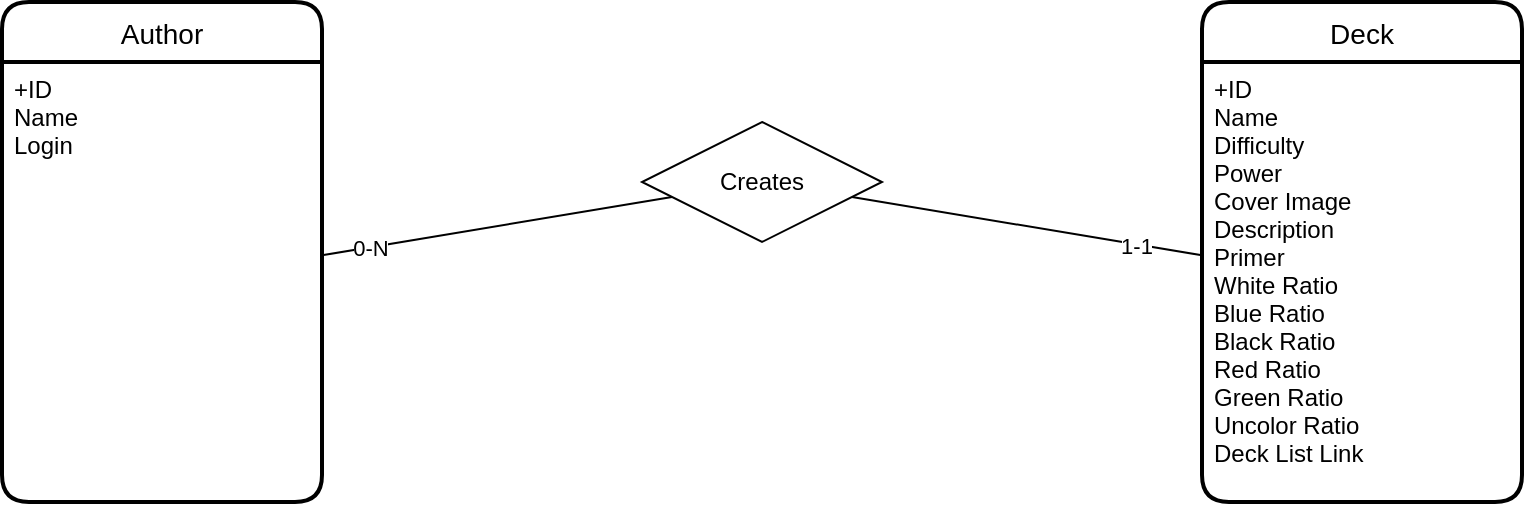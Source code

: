 <mxfile version="19.0.3" type="device"><diagram id="hBZkFoOBUcTusoe6XgNg" name="Page-1"><mxGraphModel dx="1296" dy="1016" grid="1" gridSize="10" guides="1" tooltips="1" connect="1" arrows="1" fold="1" page="1" pageScale="1" pageWidth="850" pageHeight="1100" math="0" shadow="0"><root><mxCell id="0"/><mxCell id="1" parent="0"/><mxCell id="vh5JUh--aqqe7TFUCFps-1" value="Deck" style="swimlane;childLayout=stackLayout;horizontal=1;startSize=30;horizontalStack=0;rounded=1;fontSize=14;fontStyle=0;strokeWidth=2;resizeParent=0;resizeLast=1;shadow=0;dashed=0;align=center;" vertex="1" parent="1"><mxGeometry x="660" y="380" width="160" height="250" as="geometry"/></mxCell><mxCell id="vh5JUh--aqqe7TFUCFps-2" value="+ID&#10;Name&#10;Difficulty&#10;Power&#10;Cover Image&#10;Description&#10;Primer&#10;White Ratio&#10;Blue Ratio&#10;Black Ratio&#10;Red Ratio&#10;Green Ratio&#10;Uncolor Ratio&#10;Deck List Link" style="align=left;strokeColor=none;fillColor=none;spacingLeft=4;fontSize=12;verticalAlign=top;resizable=0;rotatable=0;part=1;" vertex="1" parent="vh5JUh--aqqe7TFUCFps-1"><mxGeometry y="30" width="160" height="220" as="geometry"/></mxCell><mxCell id="vh5JUh--aqqe7TFUCFps-11" value="Author" style="swimlane;childLayout=stackLayout;horizontal=1;startSize=30;horizontalStack=0;rounded=1;fontSize=14;fontStyle=0;strokeWidth=2;resizeParent=0;resizeLast=1;shadow=0;dashed=0;align=center;" vertex="1" parent="1"><mxGeometry x="60" y="380" width="160" height="250" as="geometry"/></mxCell><mxCell id="vh5JUh--aqqe7TFUCFps-12" value="+ID&#10;Name&#10;Login" style="align=left;strokeColor=none;fillColor=none;spacingLeft=4;fontSize=12;verticalAlign=top;resizable=0;rotatable=0;part=1;" vertex="1" parent="vh5JUh--aqqe7TFUCFps-11"><mxGeometry y="30" width="160" height="220" as="geometry"/></mxCell><mxCell id="vh5JUh--aqqe7TFUCFps-17" value="Creates" style="shape=rhombus;perimeter=rhombusPerimeter;whiteSpace=wrap;html=1;align=center;" vertex="1" parent="1"><mxGeometry x="380" y="440" width="120" height="60" as="geometry"/></mxCell><mxCell id="vh5JUh--aqqe7TFUCFps-22" value="" style="endArrow=none;html=1;rounded=0;" edge="1" parent="1" source="vh5JUh--aqqe7TFUCFps-17" target="vh5JUh--aqqe7TFUCFps-12"><mxGeometry width="50" height="50" relative="1" as="geometry"><mxPoint x="440" y="550" as="sourcePoint"/><mxPoint x="490" y="500" as="targetPoint"/></mxGeometry></mxCell><mxCell id="vh5JUh--aqqe7TFUCFps-24" value="0-N" style="edgeLabel;html=1;align=center;verticalAlign=middle;resizable=0;points=[];fontColor=default;" vertex="1" connectable="0" parent="vh5JUh--aqqe7TFUCFps-22"><mxGeometry x="0.728" relative="1" as="geometry"><mxPoint as="offset"/></mxGeometry></mxCell><mxCell id="vh5JUh--aqqe7TFUCFps-23" value="" style="endArrow=none;html=1;rounded=0;" edge="1" parent="1" source="vh5JUh--aqqe7TFUCFps-17" target="vh5JUh--aqqe7TFUCFps-2"><mxGeometry width="50" height="50" relative="1" as="geometry"><mxPoint x="407.143" y="478.571" as="sourcePoint"/><mxPoint x="230" y="514" as="targetPoint"/></mxGeometry></mxCell><mxCell id="vh5JUh--aqqe7TFUCFps-25" value="1-1" style="edgeLabel;html=1;align=center;verticalAlign=middle;resizable=0;points=[];fontColor=default;" vertex="1" connectable="0" parent="vh5JUh--aqqe7TFUCFps-23"><mxGeometry x="0.621" y="-1" relative="1" as="geometry"><mxPoint as="offset"/></mxGeometry></mxCell></root></mxGraphModel></diagram></mxfile>